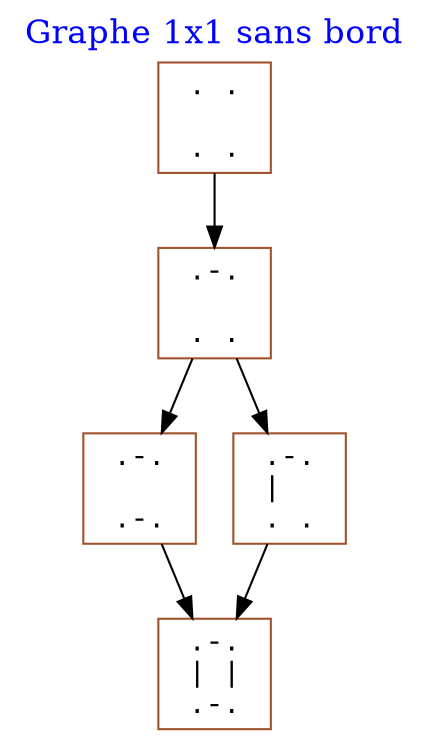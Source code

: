 digraph default{graph[labelloc="t" fontsize=16 fontcolor="blue"
label="Graphe 1x1 sans bord"]

node [shape=box fontname = "Courier New" color="sienna"]
edge [fontname = "Times" fontcolor="sienna"]

0 [label=". .\n   \n. .\n"]
0 -> 2

2 [label=".-.\n   \n. .\n"]
2 -> 10
2 -> 4

4 [label=".-.\n|  \n. .\n"]
4 -> 6

6 [label=".-.\n| |\n.-.\n"]

10 [label=".-.\n   \n.-.\n"]
10 -> 6

}